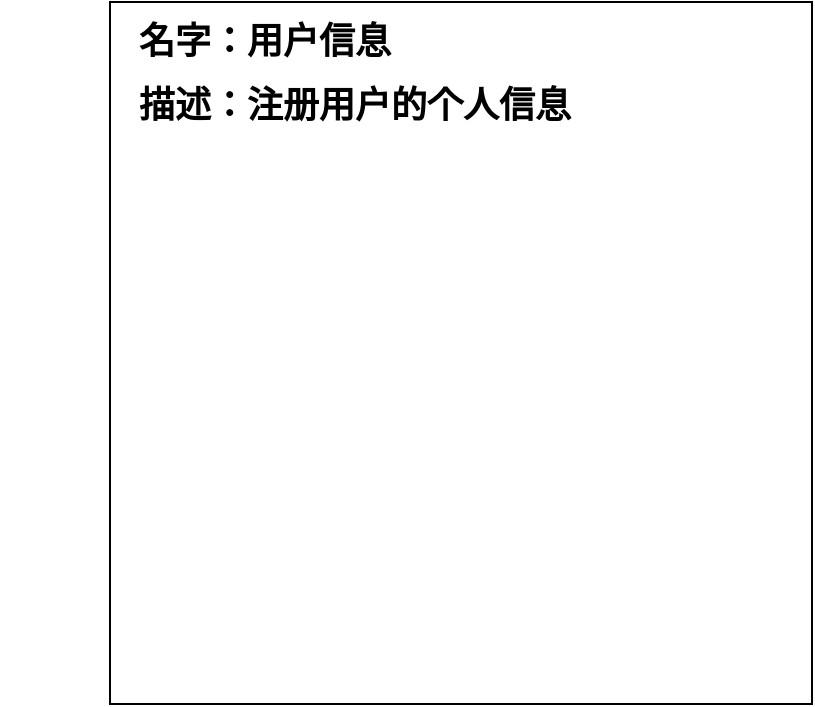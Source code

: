 <mxfile version="22.1.11" type="github">
  <diagram name="第 1 页" id="FIU1Fjz5EKvHW_If2xV2">
    <mxGraphModel dx="954" dy="606" grid="0" gridSize="10" guides="1" tooltips="1" connect="1" arrows="1" fold="1" page="1" pageScale="1" pageWidth="1169" pageHeight="827" math="0" shadow="0">
      <root>
        <mxCell id="0" />
        <mxCell id="1" parent="0" />
        <mxCell id="l4VIuY-ofesfblLZUImH-1" value="" style="whiteSpace=wrap;html=1;aspect=fixed;" parent="1" vertex="1">
          <mxGeometry x="211" y="60" width="351" height="351" as="geometry" />
        </mxCell>
        <mxCell id="PuKJGMBGBUTSLJHFKNX8-1" value="&lt;font style=&quot;font-size: 18px;&quot;&gt;&lt;b&gt;名字：用户信息&lt;/b&gt;&lt;/font&gt;" style="text;html=1;strokeColor=none;fillColor=none;align=center;verticalAlign=middle;whiteSpace=wrap;rounded=0;" vertex="1" parent="1">
          <mxGeometry x="156" y="64" width="265" height="32" as="geometry" />
        </mxCell>
        <mxCell id="PuKJGMBGBUTSLJHFKNX8-4" value="&lt;font style=&quot;font-size: 18px;&quot;&gt;&lt;b&gt;描述：注册用户的个人信息&lt;/b&gt;&lt;/font&gt;" style="text;html=1;strokeColor=none;fillColor=none;align=center;verticalAlign=middle;whiteSpace=wrap;rounded=0;" vertex="1" parent="1">
          <mxGeometry x="201" y="96" width="265" height="32" as="geometry" />
        </mxCell>
      </root>
    </mxGraphModel>
  </diagram>
</mxfile>
